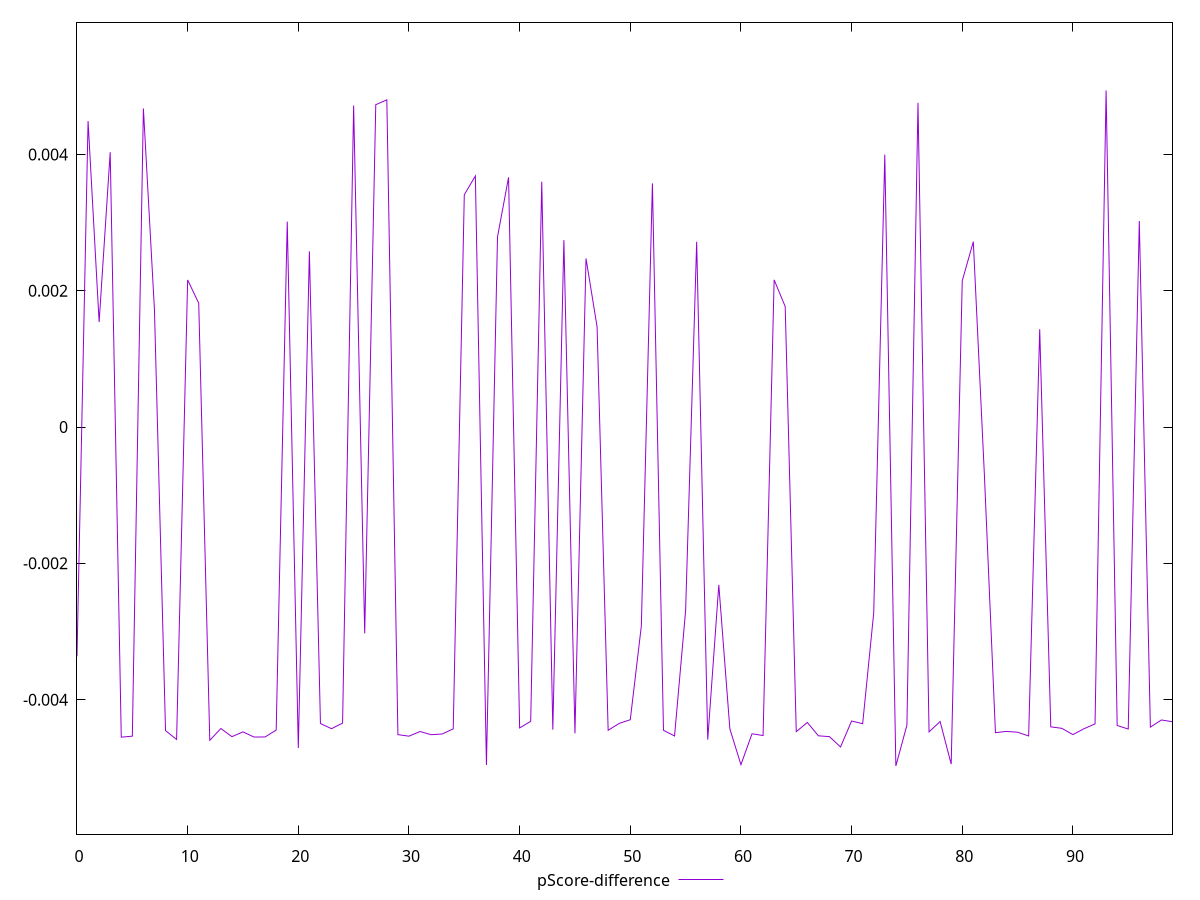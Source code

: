 reset

$pScoreDifference <<EOF
0 -0.0033636564029309035
1 0.00448984920292983
2 0.0015398872530690833
3 0.0040320617474447484
4 -0.004550135399793209
5 -0.0045355021704251985
6 0.0046734957386447284
7 0.0017184712441233874
8 -0.004453918766712528
9 -0.004583781678714871
10 0.0021576851439245592
11 0.0018170630787790465
12 -0.004596308207684974
13 -0.004423139553104138
14 -0.004542851438035567
15 -0.004472618286368468
16 -0.004548553583478054
17 -0.004546871541738939
18 -0.004446365950081077
19 0.003013555637370935
20 -0.004709542393480204
21 0.0025788581902357333
22 -0.00435058460036053
23 -0.00442574390550865
24 -0.00434395290428391
25 0.00471787355981923
26 -0.0030278597308339705
27 0.004729668044044066
28 0.004800072374085529
29 -0.004513232897691344
30 -0.004535471889835607
31 -0.004467460857236594
32 -0.0045138606461224695
33 -0.004503722953337674
34 -0.004428555489591535
35 0.0034081954649158863
36 0.0036837197196959437
37 -0.004958131354426798
38 0.00278875004077761
39 0.00366319374743318
40 -0.004414790882217856
41 -0.004318296803970556
42 0.0035989102730038525
43 -0.004439782943795767
44 0.0027421733974799523
45 -0.004494407450154725
46 0.0024736898172503796
47 0.001469973002356073
48 -0.004449008730178727
49 -0.004348263413201936
50 -0.004294040509108643
51 -0.0029182258891492507
52 0.0035752457650097824
53 -0.0044494784356335915
54 -0.004532811469349252
55 -0.002696196918155036
56 0.002718114150432105
57 -0.004585422343340584
58 -0.0023160815301468407
59 -0.004429648551791954
60 -0.004953801182175033
61 -0.004500379991768444
62 -0.004525967423984811
63 0.002159342431095723
64 0.0017674857519101028
65 -0.00446951950566965
66 -0.004334499695495264
67 -0.004530196467953829
68 -0.0045426599286891856
69 -0.004694102104368714
70 -0.004313027221366061
71 -0.004352897381608711
72 -0.0027253543671735825
73 0.003996085092923596
74 -0.004972805077020359
75 -0.004373146153021201
76 0.0047562866905126455
77 -0.004472603665780062
78 -0.0043207052948324165
79 -0.004945337941762773
80 0.0021448796346354992
81 0.0027196549562409356
82 -0.0006991398498696899
83 -0.004483953196434576
84 -0.004465612465431867
85 -0.004477848125296946
86 -0.004532414313511479
87 0.00143523377400534
88 -0.0043987543216942315
89 -0.0044205138577280145
90 -0.004512315307962478
91 -0.0044270207464267575
92 -0.004355171636788113
93 0.004938044874694736
94 -0.0043787884252640685
95 -0.004430929123430127
96 0.003022826887866037
97 -0.004402794674532973
98 -0.004297935443563494
99 -0.004323807145437231
EOF

set key outside below
set xrange [0:99]
set yrange [-0.005972805077020359:0.005938044874694736]
set trange [-0.005972805077020359:0.005938044874694736]
set terminal svg size 640, 500 enhanced background rgb 'white'
set output "report_00019_2021-02-10T18-14-37.922Z//first-cpu-idle/samples/pages+cached+noadtech/pScore-difference/values.svg"

plot $pScoreDifference title "pScore-difference" with line

reset
